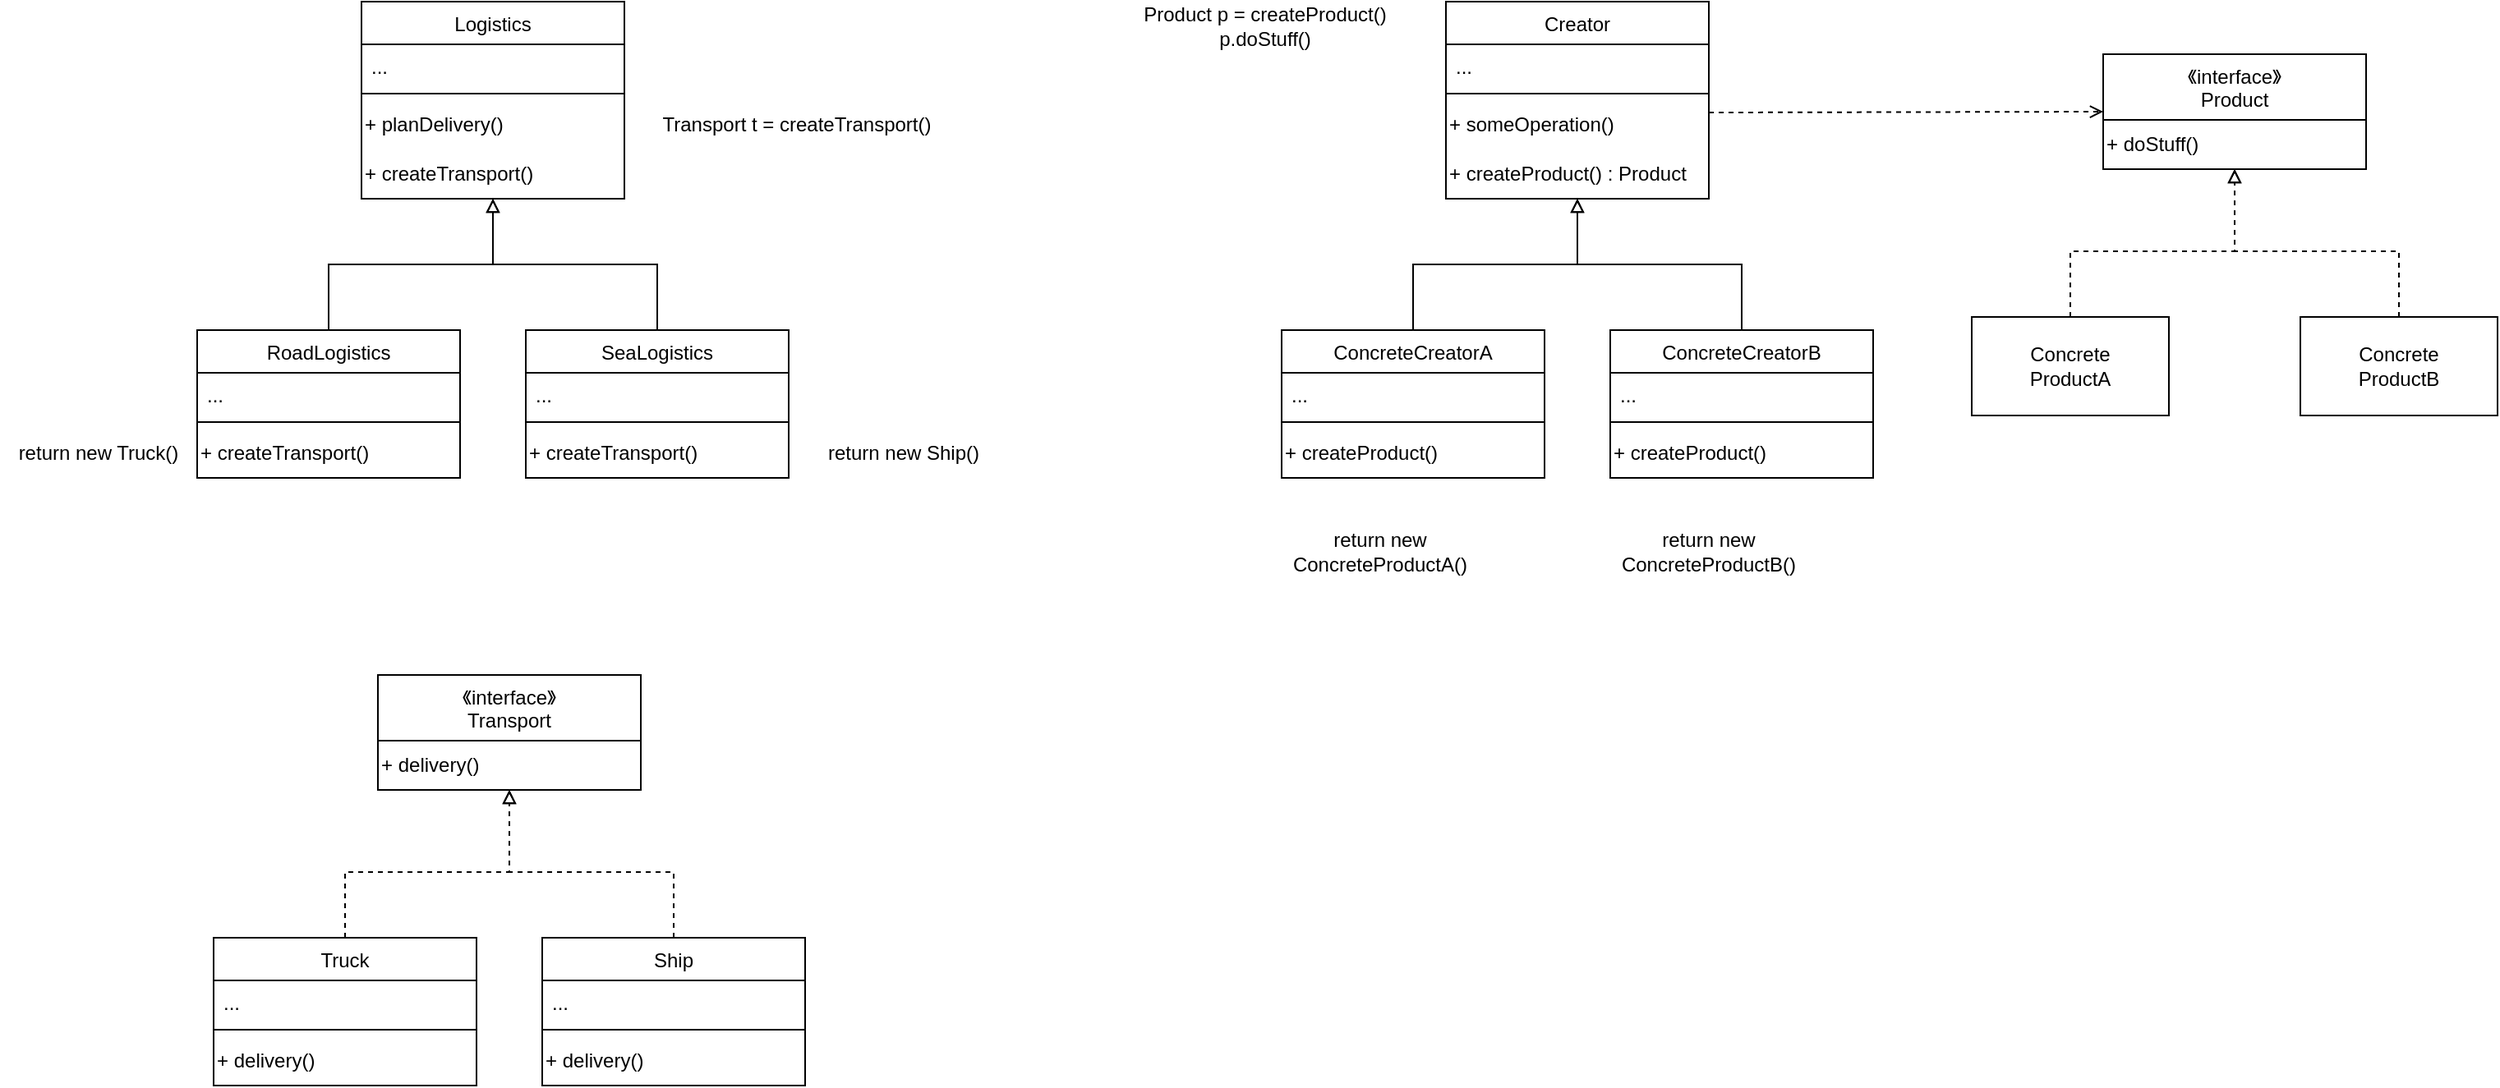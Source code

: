 <mxfile version="20.8.10" type="device"><diagram id="C5RBs43oDa-KdzZeNtuy" name="Page-1"><mxGraphModel dx="994" dy="702" grid="1" gridSize="10" guides="1" tooltips="1" connect="1" arrows="1" fold="1" page="1" pageScale="1" pageWidth="827" pageHeight="1169" math="0" shadow="0"><root><mxCell id="WIyWlLk6GJQsqaUBKTNV-0"/><mxCell id="WIyWlLk6GJQsqaUBKTNV-1" parent="WIyWlLk6GJQsqaUBKTNV-0"/><mxCell id="uRagVXJ5ARJxrKfxl8XP-5" value="Logistics" style="swimlane;fontStyle=0;align=center;verticalAlign=top;childLayout=stackLayout;horizontal=1;startSize=26;horizontalStack=0;resizeParent=1;resizeLast=0;collapsible=1;marginBottom=0;rounded=0;shadow=0;strokeWidth=1;" parent="WIyWlLk6GJQsqaUBKTNV-1" vertex="1"><mxGeometry x="220" y="60" width="160" height="120" as="geometry"><mxRectangle x="340" y="380" width="170" height="26" as="alternateBounds"/></mxGeometry></mxCell><mxCell id="uRagVXJ5ARJxrKfxl8XP-6" value="..." style="text;align=left;verticalAlign=top;spacingLeft=4;spacingRight=4;overflow=hidden;rotatable=0;points=[[0,0.5],[1,0.5]];portConstraint=eastwest;" parent="uRagVXJ5ARJxrKfxl8XP-5" vertex="1"><mxGeometry y="26" width="160" height="26" as="geometry"/></mxCell><mxCell id="uRagVXJ5ARJxrKfxl8XP-7" value="" style="line;html=1;strokeWidth=1;align=left;verticalAlign=middle;spacingTop=-1;spacingLeft=3;spacingRight=3;rotatable=0;labelPosition=right;points=[];portConstraint=eastwest;" parent="uRagVXJ5ARJxrKfxl8XP-5" vertex="1"><mxGeometry y="52" width="160" height="8" as="geometry"/></mxCell><mxCell id="uRagVXJ5ARJxrKfxl8XP-8" value="+ planDelivery()" style="text;html=1;strokeColor=none;fillColor=none;align=left;verticalAlign=middle;whiteSpace=wrap;rounded=0;" parent="uRagVXJ5ARJxrKfxl8XP-5" vertex="1"><mxGeometry y="60" width="160" height="30" as="geometry"/></mxCell><mxCell id="uRagVXJ5ARJxrKfxl8XP-9" value="+ createTransport()" style="text;html=1;strokeColor=none;fillColor=none;align=left;verticalAlign=middle;whiteSpace=wrap;rounded=0;" parent="uRagVXJ5ARJxrKfxl8XP-5" vertex="1"><mxGeometry y="90" width="160" height="30" as="geometry"/></mxCell><mxCell id="uRagVXJ5ARJxrKfxl8XP-10" value="Transport t = createTransport()" style="text;html=1;strokeColor=none;fillColor=none;align=center;verticalAlign=middle;whiteSpace=wrap;rounded=0;" parent="WIyWlLk6GJQsqaUBKTNV-1" vertex="1"><mxGeometry x="390" y="120" width="190" height="30" as="geometry"/></mxCell><mxCell id="uRagVXJ5ARJxrKfxl8XP-11" value="RoadLogistics" style="swimlane;fontStyle=0;align=center;verticalAlign=top;childLayout=stackLayout;horizontal=1;startSize=26;horizontalStack=0;resizeParent=1;resizeLast=0;collapsible=1;marginBottom=0;rounded=0;shadow=0;strokeWidth=1;" parent="WIyWlLk6GJQsqaUBKTNV-1" vertex="1"><mxGeometry x="120" y="260" width="160" height="90" as="geometry"><mxRectangle x="340" y="380" width="170" height="26" as="alternateBounds"/></mxGeometry></mxCell><mxCell id="uRagVXJ5ARJxrKfxl8XP-12" value="..." style="text;align=left;verticalAlign=top;spacingLeft=4;spacingRight=4;overflow=hidden;rotatable=0;points=[[0,0.5],[1,0.5]];portConstraint=eastwest;" parent="uRagVXJ5ARJxrKfxl8XP-11" vertex="1"><mxGeometry y="26" width="160" height="26" as="geometry"/></mxCell><mxCell id="uRagVXJ5ARJxrKfxl8XP-13" value="" style="line;html=1;strokeWidth=1;align=left;verticalAlign=middle;spacingTop=-1;spacingLeft=3;spacingRight=3;rotatable=0;labelPosition=right;points=[];portConstraint=eastwest;" parent="uRagVXJ5ARJxrKfxl8XP-11" vertex="1"><mxGeometry y="52" width="160" height="8" as="geometry"/></mxCell><mxCell id="uRagVXJ5ARJxrKfxl8XP-15" value="+ createTransport()" style="text;html=1;strokeColor=none;fillColor=none;align=left;verticalAlign=middle;whiteSpace=wrap;rounded=0;" parent="uRagVXJ5ARJxrKfxl8XP-11" vertex="1"><mxGeometry y="60" width="160" height="30" as="geometry"/></mxCell><mxCell id="uRagVXJ5ARJxrKfxl8XP-16" value="SeaLogistics" style="swimlane;fontStyle=0;align=center;verticalAlign=top;childLayout=stackLayout;horizontal=1;startSize=26;horizontalStack=0;resizeParent=1;resizeLast=0;collapsible=1;marginBottom=0;rounded=0;shadow=0;strokeWidth=1;" parent="WIyWlLk6GJQsqaUBKTNV-1" vertex="1"><mxGeometry x="320" y="260" width="160" height="90" as="geometry"><mxRectangle x="340" y="380" width="170" height="26" as="alternateBounds"/></mxGeometry></mxCell><mxCell id="uRagVXJ5ARJxrKfxl8XP-17" value="..." style="text;align=left;verticalAlign=top;spacingLeft=4;spacingRight=4;overflow=hidden;rotatable=0;points=[[0,0.5],[1,0.5]];portConstraint=eastwest;" parent="uRagVXJ5ARJxrKfxl8XP-16" vertex="1"><mxGeometry y="26" width="160" height="26" as="geometry"/></mxCell><mxCell id="uRagVXJ5ARJxrKfxl8XP-18" value="" style="line;html=1;strokeWidth=1;align=left;verticalAlign=middle;spacingTop=-1;spacingLeft=3;spacingRight=3;rotatable=0;labelPosition=right;points=[];portConstraint=eastwest;" parent="uRagVXJ5ARJxrKfxl8XP-16" vertex="1"><mxGeometry y="52" width="160" height="8" as="geometry"/></mxCell><mxCell id="uRagVXJ5ARJxrKfxl8XP-19" value="+ createTransport()" style="text;html=1;strokeColor=none;fillColor=none;align=left;verticalAlign=middle;whiteSpace=wrap;rounded=0;" parent="uRagVXJ5ARJxrKfxl8XP-16" vertex="1"><mxGeometry y="60" width="160" height="30" as="geometry"/></mxCell><mxCell id="uRagVXJ5ARJxrKfxl8XP-20" value="return new Truck()" style="text;html=1;strokeColor=none;fillColor=none;align=center;verticalAlign=middle;whiteSpace=wrap;rounded=0;" parent="WIyWlLk6GJQsqaUBKTNV-1" vertex="1"><mxGeometry y="320" width="120" height="30" as="geometry"/></mxCell><mxCell id="uRagVXJ5ARJxrKfxl8XP-21" value="return new Ship()" style="text;html=1;strokeColor=none;fillColor=none;align=center;verticalAlign=middle;whiteSpace=wrap;rounded=0;" parent="WIyWlLk6GJQsqaUBKTNV-1" vertex="1"><mxGeometry x="490" y="320" width="120" height="30" as="geometry"/></mxCell><mxCell id="uRagVXJ5ARJxrKfxl8XP-22" value="" style="endArrow=block;html=1;rounded=0;entryX=0.5;entryY=1;entryDx=0;entryDy=0;exitX=0.5;exitY=0;exitDx=0;exitDy=0;endFill=0;" parent="WIyWlLk6GJQsqaUBKTNV-1" source="uRagVXJ5ARJxrKfxl8XP-11" target="uRagVXJ5ARJxrKfxl8XP-9" edge="1"><mxGeometry width="50" height="50" relative="1" as="geometry"><mxPoint x="220" y="250" as="sourcePoint"/><mxPoint x="270" y="200" as="targetPoint"/><Array as="points"><mxPoint x="200" y="220"/><mxPoint x="300" y="220"/></Array></mxGeometry></mxCell><mxCell id="uRagVXJ5ARJxrKfxl8XP-23" value="" style="endArrow=block;html=1;rounded=0;entryX=0.5;entryY=1;entryDx=0;entryDy=0;exitX=0.5;exitY=0;exitDx=0;exitDy=0;endFill=0;" parent="WIyWlLk6GJQsqaUBKTNV-1" source="uRagVXJ5ARJxrKfxl8XP-16" target="uRagVXJ5ARJxrKfxl8XP-5" edge="1"><mxGeometry width="50" height="50" relative="1" as="geometry"><mxPoint x="400" y="250" as="sourcePoint"/><mxPoint x="450" y="200" as="targetPoint"/><Array as="points"><mxPoint x="400" y="220"/><mxPoint x="300" y="220"/></Array></mxGeometry></mxCell><mxCell id="uRagVXJ5ARJxrKfxl8XP-25" value="《interface》&#10;Transport" style="swimlane;fontStyle=0;align=center;verticalAlign=top;childLayout=stackLayout;horizontal=1;startSize=40;horizontalStack=0;resizeParent=1;resizeLast=0;collapsible=1;marginBottom=0;rounded=0;shadow=0;strokeWidth=1;" parent="WIyWlLk6GJQsqaUBKTNV-1" vertex="1"><mxGeometry x="230" y="470" width="160" height="70" as="geometry"><mxRectangle x="340" y="380" width="170" height="26" as="alternateBounds"/></mxGeometry></mxCell><mxCell id="uRagVXJ5ARJxrKfxl8XP-28" value="+ delivery()" style="text;html=1;strokeColor=none;fillColor=none;align=left;verticalAlign=middle;whiteSpace=wrap;rounded=0;" parent="uRagVXJ5ARJxrKfxl8XP-25" vertex="1"><mxGeometry y="40" width="160" height="30" as="geometry"/></mxCell><mxCell id="uRagVXJ5ARJxrKfxl8XP-31" value="Truck" style="swimlane;fontStyle=0;align=center;verticalAlign=top;childLayout=stackLayout;horizontal=1;startSize=26;horizontalStack=0;resizeParent=1;resizeLast=0;collapsible=1;marginBottom=0;rounded=0;shadow=0;strokeWidth=1;" parent="WIyWlLk6GJQsqaUBKTNV-1" vertex="1"><mxGeometry x="130" y="630" width="160" height="90" as="geometry"><mxRectangle x="340" y="380" width="170" height="26" as="alternateBounds"/></mxGeometry></mxCell><mxCell id="uRagVXJ5ARJxrKfxl8XP-32" value="..." style="text;align=left;verticalAlign=top;spacingLeft=4;spacingRight=4;overflow=hidden;rotatable=0;points=[[0,0.5],[1,0.5]];portConstraint=eastwest;" parent="uRagVXJ5ARJxrKfxl8XP-31" vertex="1"><mxGeometry y="26" width="160" height="26" as="geometry"/></mxCell><mxCell id="uRagVXJ5ARJxrKfxl8XP-33" value="" style="line;html=1;strokeWidth=1;align=left;verticalAlign=middle;spacingTop=-1;spacingLeft=3;spacingRight=3;rotatable=0;labelPosition=right;points=[];portConstraint=eastwest;" parent="uRagVXJ5ARJxrKfxl8XP-31" vertex="1"><mxGeometry y="52" width="160" height="8" as="geometry"/></mxCell><mxCell id="uRagVXJ5ARJxrKfxl8XP-34" value="+ delivery()" style="text;html=1;strokeColor=none;fillColor=none;align=left;verticalAlign=middle;whiteSpace=wrap;rounded=0;" parent="uRagVXJ5ARJxrKfxl8XP-31" vertex="1"><mxGeometry y="60" width="160" height="30" as="geometry"/></mxCell><mxCell id="uRagVXJ5ARJxrKfxl8XP-35" value="Ship" style="swimlane;fontStyle=0;align=center;verticalAlign=top;childLayout=stackLayout;horizontal=1;startSize=26;horizontalStack=0;resizeParent=1;resizeLast=0;collapsible=1;marginBottom=0;rounded=0;shadow=0;strokeWidth=1;" parent="WIyWlLk6GJQsqaUBKTNV-1" vertex="1"><mxGeometry x="330" y="630" width="160" height="90" as="geometry"><mxRectangle x="340" y="380" width="170" height="26" as="alternateBounds"/></mxGeometry></mxCell><mxCell id="uRagVXJ5ARJxrKfxl8XP-36" value="..." style="text;align=left;verticalAlign=top;spacingLeft=4;spacingRight=4;overflow=hidden;rotatable=0;points=[[0,0.5],[1,0.5]];portConstraint=eastwest;" parent="uRagVXJ5ARJxrKfxl8XP-35" vertex="1"><mxGeometry y="26" width="160" height="26" as="geometry"/></mxCell><mxCell id="uRagVXJ5ARJxrKfxl8XP-37" value="" style="line;html=1;strokeWidth=1;align=left;verticalAlign=middle;spacingTop=-1;spacingLeft=3;spacingRight=3;rotatable=0;labelPosition=right;points=[];portConstraint=eastwest;" parent="uRagVXJ5ARJxrKfxl8XP-35" vertex="1"><mxGeometry y="52" width="160" height="8" as="geometry"/></mxCell><mxCell id="uRagVXJ5ARJxrKfxl8XP-38" value="+ delivery()" style="text;html=1;strokeColor=none;fillColor=none;align=left;verticalAlign=middle;whiteSpace=wrap;rounded=0;" parent="uRagVXJ5ARJxrKfxl8XP-35" vertex="1"><mxGeometry y="60" width="160" height="30" as="geometry"/></mxCell><mxCell id="uRagVXJ5ARJxrKfxl8XP-41" value="" style="endArrow=block;html=1;rounded=0;exitX=0.5;exitY=0;exitDx=0;exitDy=0;endFill=0;dashed=1;" parent="WIyWlLk6GJQsqaUBKTNV-1" source="uRagVXJ5ARJxrKfxl8XP-31" target="uRagVXJ5ARJxrKfxl8XP-28" edge="1"><mxGeometry width="50" height="50" relative="1" as="geometry"><mxPoint x="230" y="620" as="sourcePoint"/><mxPoint x="310" y="510" as="targetPoint"/><Array as="points"><mxPoint x="210" y="590"/><mxPoint x="310" y="590"/></Array></mxGeometry></mxCell><mxCell id="uRagVXJ5ARJxrKfxl8XP-42" value="" style="endArrow=block;html=1;rounded=0;entryX=0.5;entryY=1;entryDx=0;entryDy=0;exitX=0.5;exitY=0;exitDx=0;exitDy=0;endFill=0;dashed=1;" parent="WIyWlLk6GJQsqaUBKTNV-1" source="uRagVXJ5ARJxrKfxl8XP-35" target="uRagVXJ5ARJxrKfxl8XP-25" edge="1"><mxGeometry width="50" height="50" relative="1" as="geometry"><mxPoint x="410" y="620" as="sourcePoint"/><mxPoint x="460" y="570" as="targetPoint"/><Array as="points"><mxPoint x="410" y="590"/><mxPoint x="310" y="590"/></Array></mxGeometry></mxCell><mxCell id="1lyKh2oboHY2Zix_fPY7-0" value="《interface》&#10;Product" style="swimlane;fontStyle=0;align=center;verticalAlign=top;childLayout=stackLayout;horizontal=1;startSize=40;horizontalStack=0;resizeParent=1;resizeLast=0;collapsible=1;marginBottom=0;rounded=0;shadow=0;strokeWidth=1;" vertex="1" parent="WIyWlLk6GJQsqaUBKTNV-1"><mxGeometry x="1280" y="92" width="160" height="70" as="geometry"><mxRectangle x="340" y="380" width="170" height="26" as="alternateBounds"/></mxGeometry></mxCell><mxCell id="1lyKh2oboHY2Zix_fPY7-1" value="+ doStuff()" style="text;html=1;strokeColor=none;fillColor=none;align=left;verticalAlign=middle;whiteSpace=wrap;rounded=0;" vertex="1" parent="1lyKh2oboHY2Zix_fPY7-0"><mxGeometry y="40" width="160" height="30" as="geometry"/></mxCell><mxCell id="1lyKh2oboHY2Zix_fPY7-10" value="" style="endArrow=block;html=1;rounded=0;exitX=0.5;exitY=0;exitDx=0;exitDy=0;endFill=0;dashed=1;" edge="1" parent="WIyWlLk6GJQsqaUBKTNV-1" source="1lyKh2oboHY2Zix_fPY7-12" target="1lyKh2oboHY2Zix_fPY7-1"><mxGeometry width="50" height="50" relative="1" as="geometry"><mxPoint x="1260" y="252" as="sourcePoint"/><mxPoint x="1360" y="132" as="targetPoint"/><Array as="points"><mxPoint x="1260" y="212"/><mxPoint x="1360" y="212"/></Array></mxGeometry></mxCell><mxCell id="1lyKh2oboHY2Zix_fPY7-11" value="" style="endArrow=block;html=1;rounded=0;entryX=0.5;entryY=1;entryDx=0;entryDy=0;exitX=0.5;exitY=0;exitDx=0;exitDy=0;endFill=0;dashed=1;" edge="1" parent="WIyWlLk6GJQsqaUBKTNV-1" source="1lyKh2oboHY2Zix_fPY7-13" target="1lyKh2oboHY2Zix_fPY7-0"><mxGeometry width="50" height="50" relative="1" as="geometry"><mxPoint x="1460" y="252" as="sourcePoint"/><mxPoint x="1510" y="192" as="targetPoint"/><Array as="points"><mxPoint x="1460" y="212"/><mxPoint x="1360" y="212"/></Array></mxGeometry></mxCell><mxCell id="1lyKh2oboHY2Zix_fPY7-12" value="Concrete&lt;br&gt;ProductA" style="rounded=0;whiteSpace=wrap;html=1;" vertex="1" parent="WIyWlLk6GJQsqaUBKTNV-1"><mxGeometry x="1200" y="252" width="120" height="60" as="geometry"/></mxCell><mxCell id="1lyKh2oboHY2Zix_fPY7-13" value="Concrete&lt;br&gt;ProductB" style="rounded=0;whiteSpace=wrap;html=1;" vertex="1" parent="WIyWlLk6GJQsqaUBKTNV-1"><mxGeometry x="1400" y="252" width="120" height="60" as="geometry"/></mxCell><mxCell id="1lyKh2oboHY2Zix_fPY7-14" value="Creator" style="swimlane;fontStyle=0;align=center;verticalAlign=top;childLayout=stackLayout;horizontal=1;startSize=26;horizontalStack=0;resizeParent=1;resizeLast=0;collapsible=1;marginBottom=0;rounded=0;shadow=0;strokeWidth=1;" vertex="1" parent="WIyWlLk6GJQsqaUBKTNV-1"><mxGeometry x="880" y="60" width="160" height="120" as="geometry"><mxRectangle x="340" y="380" width="170" height="26" as="alternateBounds"/></mxGeometry></mxCell><mxCell id="1lyKh2oboHY2Zix_fPY7-15" value="..." style="text;align=left;verticalAlign=top;spacingLeft=4;spacingRight=4;overflow=hidden;rotatable=0;points=[[0,0.5],[1,0.5]];portConstraint=eastwest;" vertex="1" parent="1lyKh2oboHY2Zix_fPY7-14"><mxGeometry y="26" width="160" height="26" as="geometry"/></mxCell><mxCell id="1lyKh2oboHY2Zix_fPY7-16" value="" style="line;html=1;strokeWidth=1;align=left;verticalAlign=middle;spacingTop=-1;spacingLeft=3;spacingRight=3;rotatable=0;labelPosition=right;points=[];portConstraint=eastwest;" vertex="1" parent="1lyKh2oboHY2Zix_fPY7-14"><mxGeometry y="52" width="160" height="8" as="geometry"/></mxCell><mxCell id="1lyKh2oboHY2Zix_fPY7-17" value="+ someOperation()" style="text;html=1;strokeColor=none;fillColor=none;align=left;verticalAlign=middle;whiteSpace=wrap;rounded=0;" vertex="1" parent="1lyKh2oboHY2Zix_fPY7-14"><mxGeometry y="60" width="160" height="30" as="geometry"/></mxCell><mxCell id="1lyKh2oboHY2Zix_fPY7-18" value="+ createProduct() : Product" style="text;html=1;strokeColor=none;fillColor=none;align=left;verticalAlign=middle;whiteSpace=wrap;rounded=0;" vertex="1" parent="1lyKh2oboHY2Zix_fPY7-14"><mxGeometry y="90" width="160" height="30" as="geometry"/></mxCell><mxCell id="1lyKh2oboHY2Zix_fPY7-20" value="ConcreteCreatorA" style="swimlane;fontStyle=0;align=center;verticalAlign=top;childLayout=stackLayout;horizontal=1;startSize=26;horizontalStack=0;resizeParent=1;resizeLast=0;collapsible=1;marginBottom=0;rounded=0;shadow=0;strokeWidth=1;" vertex="1" parent="WIyWlLk6GJQsqaUBKTNV-1"><mxGeometry x="780" y="260" width="160" height="90" as="geometry"><mxRectangle x="340" y="380" width="170" height="26" as="alternateBounds"/></mxGeometry></mxCell><mxCell id="1lyKh2oboHY2Zix_fPY7-21" value="..." style="text;align=left;verticalAlign=top;spacingLeft=4;spacingRight=4;overflow=hidden;rotatable=0;points=[[0,0.5],[1,0.5]];portConstraint=eastwest;" vertex="1" parent="1lyKh2oboHY2Zix_fPY7-20"><mxGeometry y="26" width="160" height="26" as="geometry"/></mxCell><mxCell id="1lyKh2oboHY2Zix_fPY7-22" value="" style="line;html=1;strokeWidth=1;align=left;verticalAlign=middle;spacingTop=-1;spacingLeft=3;spacingRight=3;rotatable=0;labelPosition=right;points=[];portConstraint=eastwest;" vertex="1" parent="1lyKh2oboHY2Zix_fPY7-20"><mxGeometry y="52" width="160" height="8" as="geometry"/></mxCell><mxCell id="1lyKh2oboHY2Zix_fPY7-23" value="+ createProduct()" style="text;html=1;strokeColor=none;fillColor=none;align=left;verticalAlign=middle;whiteSpace=wrap;rounded=0;" vertex="1" parent="1lyKh2oboHY2Zix_fPY7-20"><mxGeometry y="60" width="160" height="30" as="geometry"/></mxCell><mxCell id="1lyKh2oboHY2Zix_fPY7-24" value="ConcreteCreatorB" style="swimlane;fontStyle=0;align=center;verticalAlign=top;childLayout=stackLayout;horizontal=1;startSize=26;horizontalStack=0;resizeParent=1;resizeLast=0;collapsible=1;marginBottom=0;rounded=0;shadow=0;strokeWidth=1;" vertex="1" parent="WIyWlLk6GJQsqaUBKTNV-1"><mxGeometry x="980" y="260" width="160" height="90" as="geometry"><mxRectangle x="340" y="380" width="170" height="26" as="alternateBounds"/></mxGeometry></mxCell><mxCell id="1lyKh2oboHY2Zix_fPY7-25" value="..." style="text;align=left;verticalAlign=top;spacingLeft=4;spacingRight=4;overflow=hidden;rotatable=0;points=[[0,0.5],[1,0.5]];portConstraint=eastwest;" vertex="1" parent="1lyKh2oboHY2Zix_fPY7-24"><mxGeometry y="26" width="160" height="26" as="geometry"/></mxCell><mxCell id="1lyKh2oboHY2Zix_fPY7-26" value="" style="line;html=1;strokeWidth=1;align=left;verticalAlign=middle;spacingTop=-1;spacingLeft=3;spacingRight=3;rotatable=0;labelPosition=right;points=[];portConstraint=eastwest;" vertex="1" parent="1lyKh2oboHY2Zix_fPY7-24"><mxGeometry y="52" width="160" height="8" as="geometry"/></mxCell><mxCell id="1lyKh2oboHY2Zix_fPY7-27" value="+ createProduct()" style="text;html=1;strokeColor=none;fillColor=none;align=left;verticalAlign=middle;whiteSpace=wrap;rounded=0;" vertex="1" parent="1lyKh2oboHY2Zix_fPY7-24"><mxGeometry y="60" width="160" height="30" as="geometry"/></mxCell><mxCell id="1lyKh2oboHY2Zix_fPY7-28" value="return new ConcreteProductA()" style="text;html=1;strokeColor=none;fillColor=none;align=center;verticalAlign=middle;whiteSpace=wrap;rounded=0;" vertex="1" parent="WIyWlLk6GJQsqaUBKTNV-1"><mxGeometry x="780" y="380" width="120" height="30" as="geometry"/></mxCell><mxCell id="1lyKh2oboHY2Zix_fPY7-30" value="" style="endArrow=block;html=1;rounded=0;entryX=0.5;entryY=1;entryDx=0;entryDy=0;exitX=0.5;exitY=0;exitDx=0;exitDy=0;endFill=0;" edge="1" parent="WIyWlLk6GJQsqaUBKTNV-1" source="1lyKh2oboHY2Zix_fPY7-20" target="1lyKh2oboHY2Zix_fPY7-18"><mxGeometry width="50" height="50" relative="1" as="geometry"><mxPoint x="880" y="250" as="sourcePoint"/><mxPoint x="930" y="200" as="targetPoint"/><Array as="points"><mxPoint x="860" y="220"/><mxPoint x="960" y="220"/></Array></mxGeometry></mxCell><mxCell id="1lyKh2oboHY2Zix_fPY7-31" value="" style="endArrow=block;html=1;rounded=0;entryX=0.5;entryY=1;entryDx=0;entryDy=0;exitX=0.5;exitY=0;exitDx=0;exitDy=0;endFill=0;" edge="1" parent="WIyWlLk6GJQsqaUBKTNV-1" source="1lyKh2oboHY2Zix_fPY7-24" target="1lyKh2oboHY2Zix_fPY7-14"><mxGeometry width="50" height="50" relative="1" as="geometry"><mxPoint x="1060" y="250" as="sourcePoint"/><mxPoint x="1110" y="200" as="targetPoint"/><Array as="points"><mxPoint x="1060" y="220"/><mxPoint x="960" y="220"/></Array></mxGeometry></mxCell><mxCell id="1lyKh2oboHY2Zix_fPY7-32" value="return new ConcreteProductB()" style="text;html=1;strokeColor=none;fillColor=none;align=center;verticalAlign=middle;whiteSpace=wrap;rounded=0;" vertex="1" parent="WIyWlLk6GJQsqaUBKTNV-1"><mxGeometry x="980" y="380" width="120" height="30" as="geometry"/></mxCell><mxCell id="1lyKh2oboHY2Zix_fPY7-33" value="Product p = createProduct()&lt;br&gt;p.doStuff()" style="text;html=1;strokeColor=none;fillColor=none;align=center;verticalAlign=middle;whiteSpace=wrap;rounded=0;" vertex="1" parent="WIyWlLk6GJQsqaUBKTNV-1"><mxGeometry x="690" y="60" width="160" height="30" as="geometry"/></mxCell><mxCell id="1lyKh2oboHY2Zix_fPY7-34" value="" style="endArrow=open;html=1;rounded=0;dashed=1;exitX=1;exitY=0.25;exitDx=0;exitDy=0;entryX=0;entryY=0.5;entryDx=0;entryDy=0;endFill=0;" edge="1" parent="WIyWlLk6GJQsqaUBKTNV-1" source="1lyKh2oboHY2Zix_fPY7-17" target="1lyKh2oboHY2Zix_fPY7-0"><mxGeometry width="50" height="50" relative="1" as="geometry"><mxPoint x="1090" y="160" as="sourcePoint"/><mxPoint x="1140" y="110" as="targetPoint"/></mxGeometry></mxCell></root></mxGraphModel></diagram></mxfile>